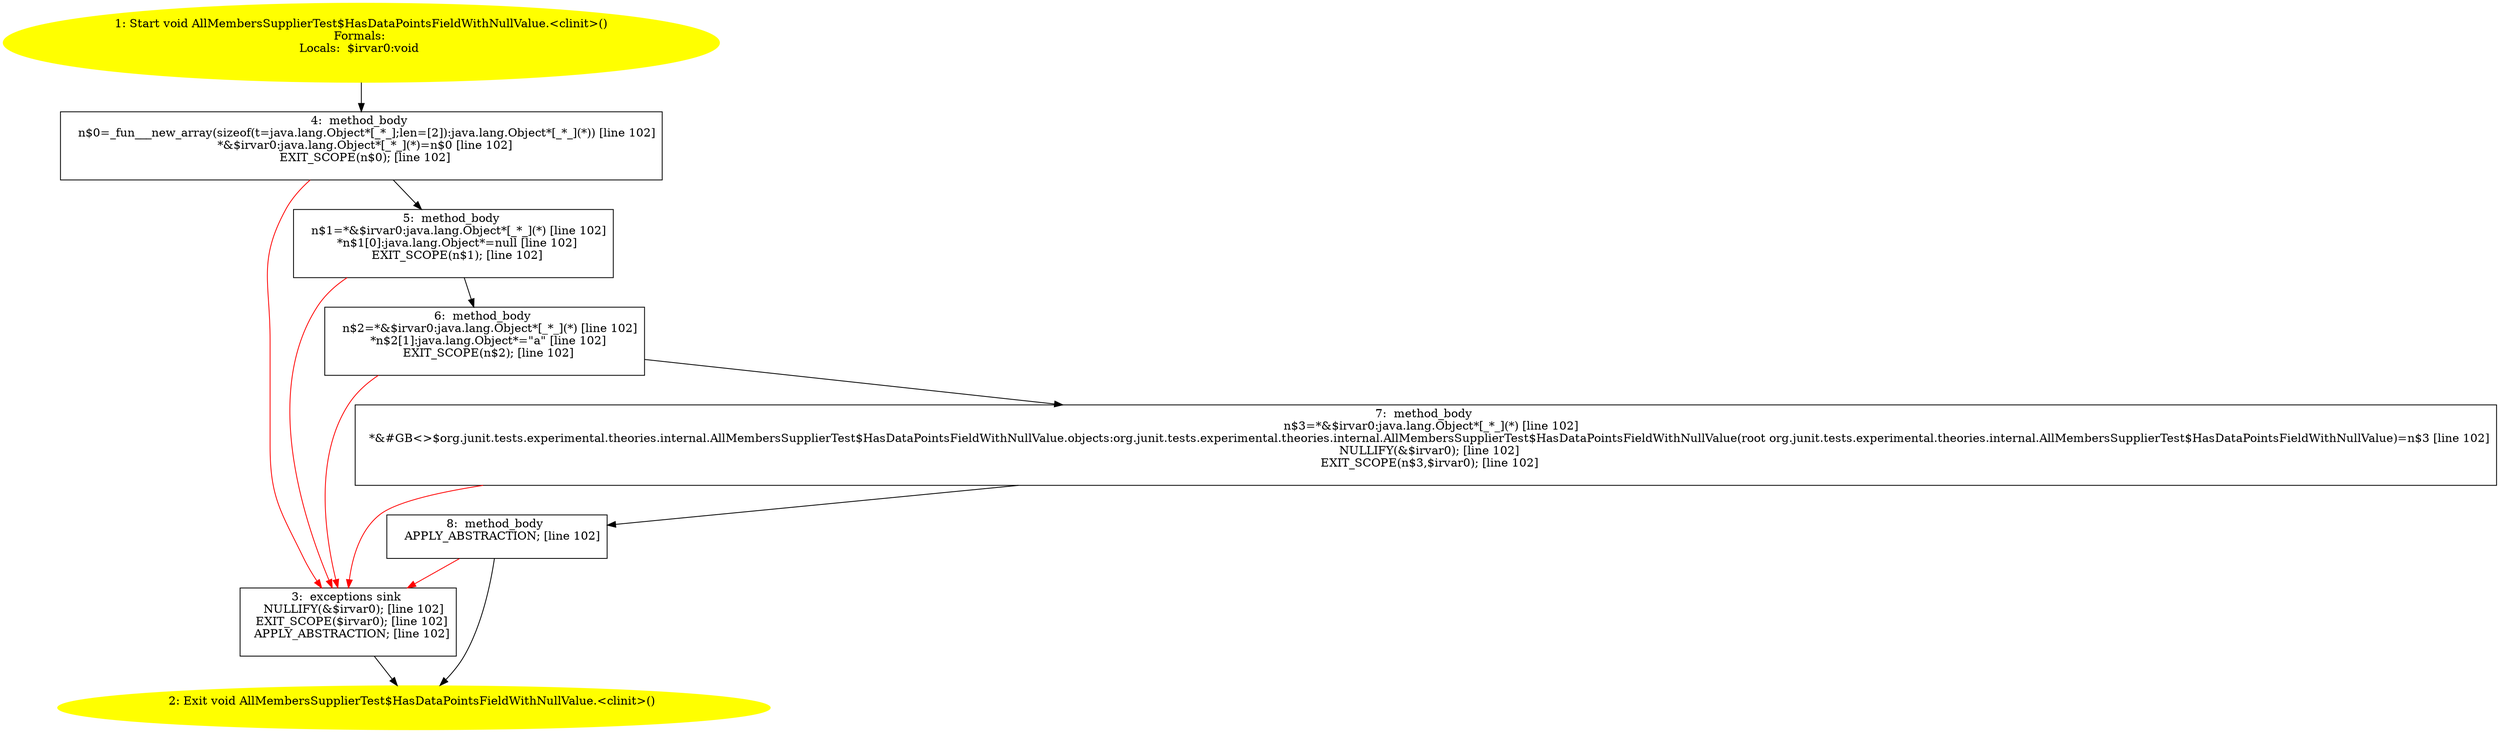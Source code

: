 /* @generated */
digraph cfg {
"org.junit.tests.experimental.theories.internal.AllMembersSupplierTest$HasDataPointsFieldWithNullValu.65023147a2ee18c102e4a106c9e21dbc_1" [label="1: Start void AllMembersSupplierTest$HasDataPointsFieldWithNullValue.<clinit>()\nFormals: \nLocals:  $irvar0:void \n  " color=yellow style=filled]
	

	 "org.junit.tests.experimental.theories.internal.AllMembersSupplierTest$HasDataPointsFieldWithNullValu.65023147a2ee18c102e4a106c9e21dbc_1" -> "org.junit.tests.experimental.theories.internal.AllMembersSupplierTest$HasDataPointsFieldWithNullValu.65023147a2ee18c102e4a106c9e21dbc_4" ;
"org.junit.tests.experimental.theories.internal.AllMembersSupplierTest$HasDataPointsFieldWithNullValu.65023147a2ee18c102e4a106c9e21dbc_2" [label="2: Exit void AllMembersSupplierTest$HasDataPointsFieldWithNullValue.<clinit>() \n  " color=yellow style=filled]
	

"org.junit.tests.experimental.theories.internal.AllMembersSupplierTest$HasDataPointsFieldWithNullValu.65023147a2ee18c102e4a106c9e21dbc_3" [label="3:  exceptions sink \n   NULLIFY(&$irvar0); [line 102]\n  EXIT_SCOPE($irvar0); [line 102]\n  APPLY_ABSTRACTION; [line 102]\n " shape="box"]
	

	 "org.junit.tests.experimental.theories.internal.AllMembersSupplierTest$HasDataPointsFieldWithNullValu.65023147a2ee18c102e4a106c9e21dbc_3" -> "org.junit.tests.experimental.theories.internal.AllMembersSupplierTest$HasDataPointsFieldWithNullValu.65023147a2ee18c102e4a106c9e21dbc_2" ;
"org.junit.tests.experimental.theories.internal.AllMembersSupplierTest$HasDataPointsFieldWithNullValu.65023147a2ee18c102e4a106c9e21dbc_4" [label="4:  method_body \n   n$0=_fun___new_array(sizeof(t=java.lang.Object*[_*_];len=[2]):java.lang.Object*[_*_](*)) [line 102]\n  *&$irvar0:java.lang.Object*[_*_](*)=n$0 [line 102]\n  EXIT_SCOPE(n$0); [line 102]\n " shape="box"]
	

	 "org.junit.tests.experimental.theories.internal.AllMembersSupplierTest$HasDataPointsFieldWithNullValu.65023147a2ee18c102e4a106c9e21dbc_4" -> "org.junit.tests.experimental.theories.internal.AllMembersSupplierTest$HasDataPointsFieldWithNullValu.65023147a2ee18c102e4a106c9e21dbc_5" ;
	 "org.junit.tests.experimental.theories.internal.AllMembersSupplierTest$HasDataPointsFieldWithNullValu.65023147a2ee18c102e4a106c9e21dbc_4" -> "org.junit.tests.experimental.theories.internal.AllMembersSupplierTest$HasDataPointsFieldWithNullValu.65023147a2ee18c102e4a106c9e21dbc_3" [color="red" ];
"org.junit.tests.experimental.theories.internal.AllMembersSupplierTest$HasDataPointsFieldWithNullValu.65023147a2ee18c102e4a106c9e21dbc_5" [label="5:  method_body \n   n$1=*&$irvar0:java.lang.Object*[_*_](*) [line 102]\n  *n$1[0]:java.lang.Object*=null [line 102]\n  EXIT_SCOPE(n$1); [line 102]\n " shape="box"]
	

	 "org.junit.tests.experimental.theories.internal.AllMembersSupplierTest$HasDataPointsFieldWithNullValu.65023147a2ee18c102e4a106c9e21dbc_5" -> "org.junit.tests.experimental.theories.internal.AllMembersSupplierTest$HasDataPointsFieldWithNullValu.65023147a2ee18c102e4a106c9e21dbc_6" ;
	 "org.junit.tests.experimental.theories.internal.AllMembersSupplierTest$HasDataPointsFieldWithNullValu.65023147a2ee18c102e4a106c9e21dbc_5" -> "org.junit.tests.experimental.theories.internal.AllMembersSupplierTest$HasDataPointsFieldWithNullValu.65023147a2ee18c102e4a106c9e21dbc_3" [color="red" ];
"org.junit.tests.experimental.theories.internal.AllMembersSupplierTest$HasDataPointsFieldWithNullValu.65023147a2ee18c102e4a106c9e21dbc_6" [label="6:  method_body \n   n$2=*&$irvar0:java.lang.Object*[_*_](*) [line 102]\n  *n$2[1]:java.lang.Object*=\"a\" [line 102]\n  EXIT_SCOPE(n$2); [line 102]\n " shape="box"]
	

	 "org.junit.tests.experimental.theories.internal.AllMembersSupplierTest$HasDataPointsFieldWithNullValu.65023147a2ee18c102e4a106c9e21dbc_6" -> "org.junit.tests.experimental.theories.internal.AllMembersSupplierTest$HasDataPointsFieldWithNullValu.65023147a2ee18c102e4a106c9e21dbc_7" ;
	 "org.junit.tests.experimental.theories.internal.AllMembersSupplierTest$HasDataPointsFieldWithNullValu.65023147a2ee18c102e4a106c9e21dbc_6" -> "org.junit.tests.experimental.theories.internal.AllMembersSupplierTest$HasDataPointsFieldWithNullValu.65023147a2ee18c102e4a106c9e21dbc_3" [color="red" ];
"org.junit.tests.experimental.theories.internal.AllMembersSupplierTest$HasDataPointsFieldWithNullValu.65023147a2ee18c102e4a106c9e21dbc_7" [label="7:  method_body \n   n$3=*&$irvar0:java.lang.Object*[_*_](*) [line 102]\n  *&#GB<>$org.junit.tests.experimental.theories.internal.AllMembersSupplierTest$HasDataPointsFieldWithNullValue.objects:org.junit.tests.experimental.theories.internal.AllMembersSupplierTest$HasDataPointsFieldWithNullValue(root org.junit.tests.experimental.theories.internal.AllMembersSupplierTest$HasDataPointsFieldWithNullValue)=n$3 [line 102]\n  NULLIFY(&$irvar0); [line 102]\n  EXIT_SCOPE(n$3,$irvar0); [line 102]\n " shape="box"]
	

	 "org.junit.tests.experimental.theories.internal.AllMembersSupplierTest$HasDataPointsFieldWithNullValu.65023147a2ee18c102e4a106c9e21dbc_7" -> "org.junit.tests.experimental.theories.internal.AllMembersSupplierTest$HasDataPointsFieldWithNullValu.65023147a2ee18c102e4a106c9e21dbc_8" ;
	 "org.junit.tests.experimental.theories.internal.AllMembersSupplierTest$HasDataPointsFieldWithNullValu.65023147a2ee18c102e4a106c9e21dbc_7" -> "org.junit.tests.experimental.theories.internal.AllMembersSupplierTest$HasDataPointsFieldWithNullValu.65023147a2ee18c102e4a106c9e21dbc_3" [color="red" ];
"org.junit.tests.experimental.theories.internal.AllMembersSupplierTest$HasDataPointsFieldWithNullValu.65023147a2ee18c102e4a106c9e21dbc_8" [label="8:  method_body \n   APPLY_ABSTRACTION; [line 102]\n " shape="box"]
	

	 "org.junit.tests.experimental.theories.internal.AllMembersSupplierTest$HasDataPointsFieldWithNullValu.65023147a2ee18c102e4a106c9e21dbc_8" -> "org.junit.tests.experimental.theories.internal.AllMembersSupplierTest$HasDataPointsFieldWithNullValu.65023147a2ee18c102e4a106c9e21dbc_2" ;
	 "org.junit.tests.experimental.theories.internal.AllMembersSupplierTest$HasDataPointsFieldWithNullValu.65023147a2ee18c102e4a106c9e21dbc_8" -> "org.junit.tests.experimental.theories.internal.AllMembersSupplierTest$HasDataPointsFieldWithNullValu.65023147a2ee18c102e4a106c9e21dbc_3" [color="red" ];
}
